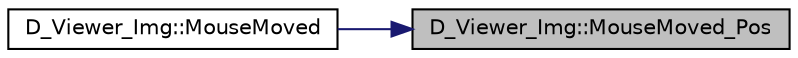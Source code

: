 digraph "D_Viewer_Img::MouseMoved_Pos"
{
 // LATEX_PDF_SIZE
  edge [fontname="Helvetica",fontsize="10",labelfontname="Helvetica",labelfontsize="10"];
  node [fontname="Helvetica",fontsize="10",shape=record];
  rankdir="RL";
  Node1 [label="D_Viewer_Img::MouseMoved_Pos",height=0.2,width=0.4,color="black", fillcolor="grey75", style="filled", fontcolor="black",tooltip=" "];
  Node1 -> Node2 [dir="back",color="midnightblue",fontsize="10",style="solid",fontname="Helvetica"];
  Node2 [label="D_Viewer_Img::MouseMoved",height=0.2,width=0.4,color="black", fillcolor="white", style="filled",URL="$class_d___viewer___img.html#af8bda4082dc3cb200ab4e4175ec28cf4",tooltip=" "];
}
